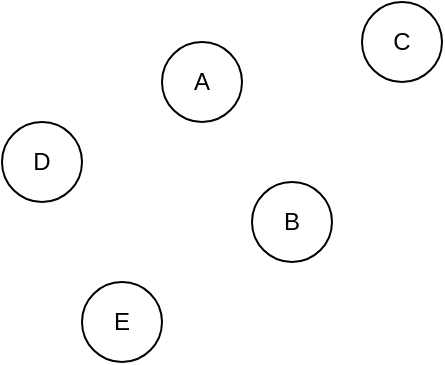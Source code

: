 <mxfile version="24.8.3">
  <diagram name="Page-1" id="7Nb9QOwznVF-yhtZIXX7">
    <mxGraphModel dx="751" dy="200" grid="1" gridSize="10" guides="1" tooltips="1" connect="1" arrows="1" fold="1" page="1" pageScale="1" pageWidth="850" pageHeight="1100" math="0" shadow="0">
      <root>
        <mxCell id="0" />
        <mxCell id="1" parent="0" />
        <mxCell id="bxaQzscKCaDmCagKF8Ro-1" value="A" style="ellipse;whiteSpace=wrap;html=1;aspect=fixed;" vertex="1" parent="1">
          <mxGeometry x="360" y="320" width="40" height="40" as="geometry" />
        </mxCell>
        <mxCell id="bxaQzscKCaDmCagKF8Ro-2" value="B" style="ellipse;whiteSpace=wrap;html=1;aspect=fixed;" vertex="1" parent="1">
          <mxGeometry x="405" y="390" width="40" height="40" as="geometry" />
        </mxCell>
        <mxCell id="bxaQzscKCaDmCagKF8Ro-3" value="C" style="ellipse;whiteSpace=wrap;html=1;aspect=fixed;" vertex="1" parent="1">
          <mxGeometry x="460" y="300" width="40" height="40" as="geometry" />
        </mxCell>
        <mxCell id="bxaQzscKCaDmCagKF8Ro-5" value="D" style="ellipse;whiteSpace=wrap;html=1;aspect=fixed;" vertex="1" parent="1">
          <mxGeometry x="280" y="360" width="40" height="40" as="geometry" />
        </mxCell>
        <mxCell id="bxaQzscKCaDmCagKF8Ro-6" value="E" style="ellipse;whiteSpace=wrap;html=1;aspect=fixed;" vertex="1" parent="1">
          <mxGeometry x="320" y="440" width="40" height="40" as="geometry" />
        </mxCell>
      </root>
    </mxGraphModel>
  </diagram>
</mxfile>
